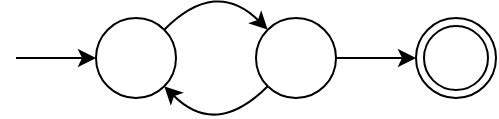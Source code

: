 <mxfile version="13.0.3" type="device"><diagram id="WgSyp1Utcv7mzUsIhgDT" name="Page-1"><mxGraphModel dx="946" dy="642" grid="1" gridSize="10" guides="1" tooltips="1" connect="1" arrows="1" fold="1" page="1" pageScale="1" pageWidth="827" pageHeight="1169" math="0" shadow="0"><root><mxCell id="0"/><mxCell id="1" parent="0"/><mxCell id="nLo5AETCh5mV_u-QO7Ye-4" style="orthogonalLoop=1;jettySize=auto;html=1;exitX=1;exitY=0;exitDx=0;exitDy=0;entryX=0;entryY=0;entryDx=0;entryDy=0;curved=1;" edge="1" parent="1" source="nLo5AETCh5mV_u-QO7Ye-1" target="nLo5AETCh5mV_u-QO7Ye-2"><mxGeometry relative="1" as="geometry"><Array as="points"><mxPoint x="110" y="20"/></Array></mxGeometry></mxCell><mxCell id="nLo5AETCh5mV_u-QO7Ye-1" value="" style="ellipse;whiteSpace=wrap;html=1;aspect=fixed;" vertex="1" parent="1"><mxGeometry x="50" y="40" width="40" height="40" as="geometry"/></mxCell><mxCell id="nLo5AETCh5mV_u-QO7Ye-5" style="edgeStyle=none;curved=1;orthogonalLoop=1;jettySize=auto;html=1;exitX=0;exitY=1;exitDx=0;exitDy=0;entryX=1;entryY=1;entryDx=0;entryDy=0;" edge="1" parent="1" source="nLo5AETCh5mV_u-QO7Ye-2" target="nLo5AETCh5mV_u-QO7Ye-1"><mxGeometry relative="1" as="geometry"><Array as="points"><mxPoint x="110" y="100"/></Array></mxGeometry></mxCell><mxCell id="nLo5AETCh5mV_u-QO7Ye-6" style="edgeStyle=none;curved=1;orthogonalLoop=1;jettySize=auto;html=1;exitX=1;exitY=0.5;exitDx=0;exitDy=0;entryX=0;entryY=0.5;entryDx=0;entryDy=0;" edge="1" parent="1" source="nLo5AETCh5mV_u-QO7Ye-2" target="nLo5AETCh5mV_u-QO7Ye-8"><mxGeometry relative="1" as="geometry"><mxPoint x="210" y="60" as="targetPoint"/></mxGeometry></mxCell><mxCell id="nLo5AETCh5mV_u-QO7Ye-2" value="" style="ellipse;whiteSpace=wrap;html=1;aspect=fixed;" vertex="1" parent="1"><mxGeometry x="130" y="40" width="40" height="40" as="geometry"/></mxCell><mxCell id="nLo5AETCh5mV_u-QO7Ye-7" value="" style="endArrow=classic;html=1;entryX=0;entryY=0.5;entryDx=0;entryDy=0;" edge="1" parent="1" target="nLo5AETCh5mV_u-QO7Ye-1"><mxGeometry width="50" height="50" relative="1" as="geometry"><mxPoint x="10" y="60" as="sourcePoint"/><mxPoint x="450" y="230" as="targetPoint"/></mxGeometry></mxCell><mxCell id="nLo5AETCh5mV_u-QO7Ye-8" value="" style="ellipse;shape=doubleEllipse;whiteSpace=wrap;html=1;aspect=fixed;" vertex="1" parent="1"><mxGeometry x="210" y="40" width="40" height="40" as="geometry"/></mxCell></root></mxGraphModel></diagram></mxfile>